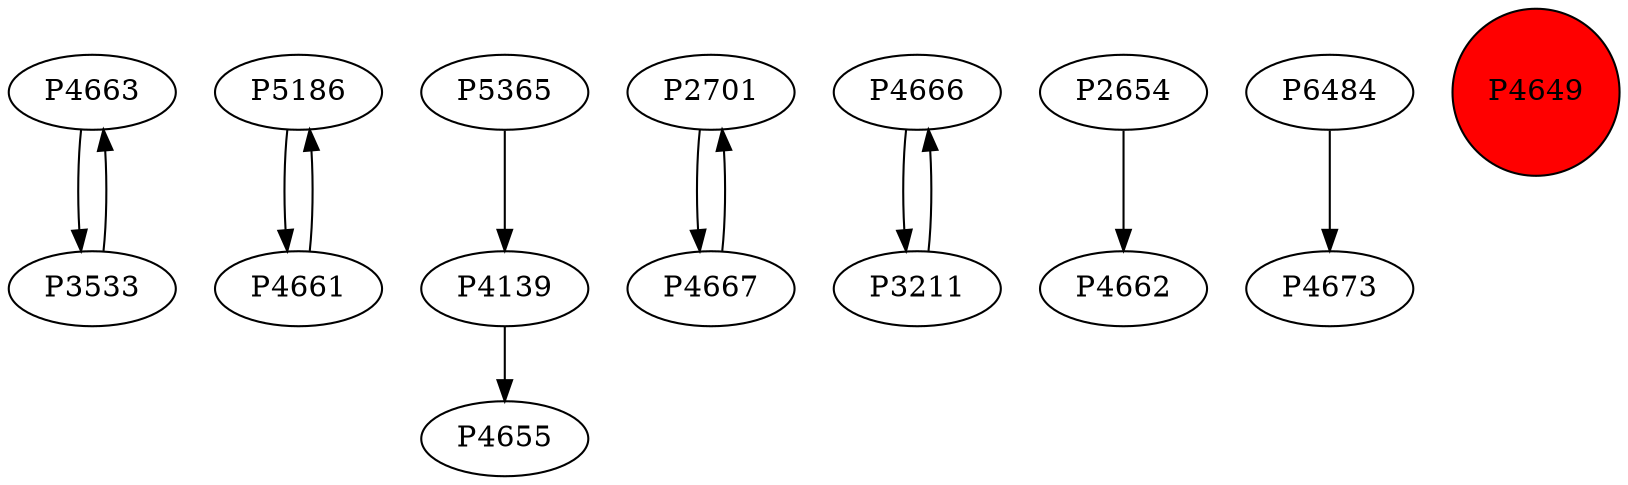 digraph {
	P4663 -> P3533
	P5186 -> P4661
	P5365 -> P4139
	P2701 -> P4667
	P4666 -> P3211
	P4661 -> P5186
	P2654 -> P4662
	P4667 -> P2701
	P3533 -> P4663
	P6484 -> P4673
	P4139 -> P4655
	P3211 -> P4666
	P4649 [shape=circle]
	P4649 [style=filled]
	P4649 [fillcolor=red]
}
